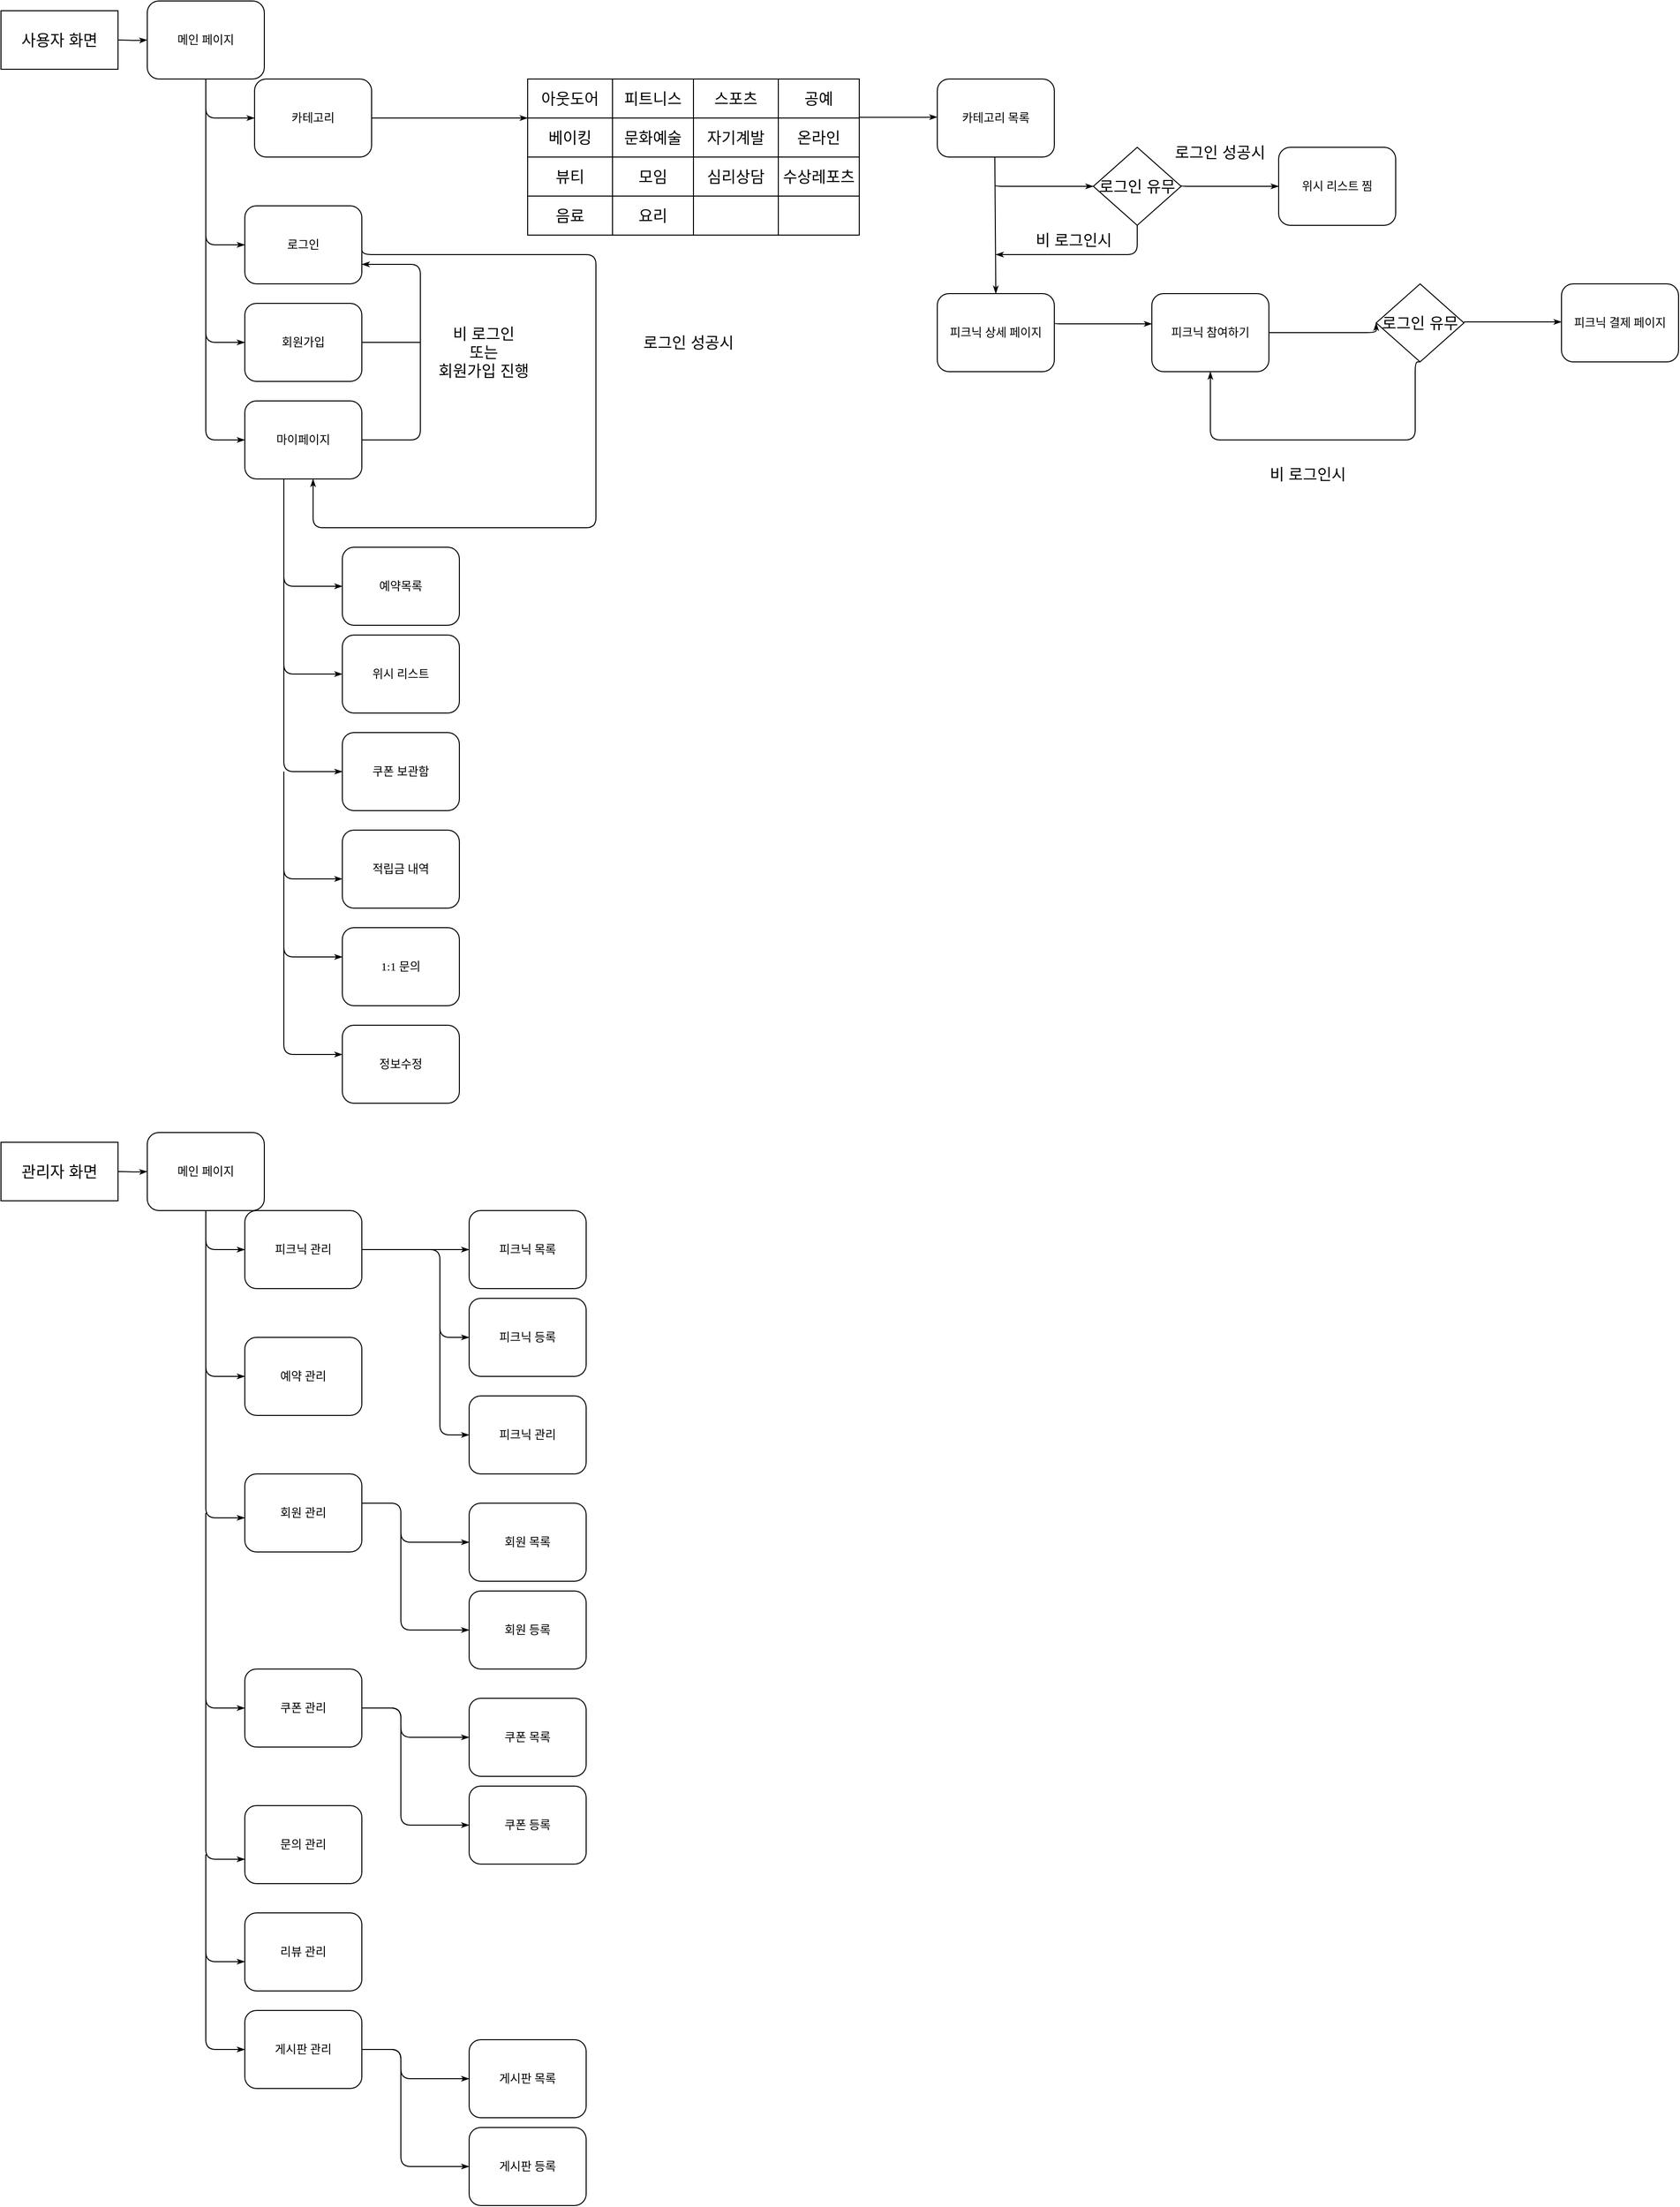 <mxfile version="20.7.4" type="github">
  <diagram name="Page-1" id="8ce9d11a-91a2-4d17-14d8-a56ed91bf033">
    <mxGraphModel dx="4200" dy="2524" grid="1" gridSize="10" guides="1" tooltips="1" connect="1" arrows="1" fold="1" page="1" pageScale="1" pageWidth="1100" pageHeight="850" background="none" math="0" shadow="0">
      <root>
        <mxCell id="0" />
        <mxCell id="1" parent="0" />
        <mxCell id="17ea667e15c223fc-28" style="edgeStyle=orthogonalEdgeStyle;rounded=1;html=1;labelBackgroundColor=none;startArrow=none;startFill=0;startSize=5;endArrow=classicThin;endFill=1;endSize=5;jettySize=auto;orthogonalLoop=1;strokeWidth=1;fontFamily=Verdana;fontSize=8" parent="1" target="17ea667e15c223fc-2" edge="1">
          <mxGeometry relative="1" as="geometry">
            <mxPoint x="150" y="100.0" as="sourcePoint" />
          </mxGeometry>
        </mxCell>
        <mxCell id="17ea667e15c223fc-29" style="edgeStyle=orthogonalEdgeStyle;rounded=1;html=1;labelBackgroundColor=none;startArrow=none;startFill=0;startSize=5;endArrow=classicThin;endFill=1;endSize=5;jettySize=auto;orthogonalLoop=1;strokeWidth=1;fontFamily=Verdana;fontSize=8;entryX=0;entryY=0.5;entryDx=0;entryDy=0;" parent="1" source="17ea667e15c223fc-2" target="4_AV6_FORpatrc1L-18p-110" edge="1">
          <mxGeometry relative="1" as="geometry">
            <mxPoint x="240" y="230" as="targetPoint" />
            <Array as="points">
              <mxPoint x="240" y="180" />
              <mxPoint x="280" y="180" />
            </Array>
          </mxGeometry>
        </mxCell>
        <mxCell id="17ea667e15c223fc-2" value="메인 페이지" style="rounded=1;whiteSpace=wrap;html=1;shadow=0;labelBackgroundColor=none;strokeWidth=1;fontFamily=Verdana;fontSize=12;align=center;" parent="1" vertex="1">
          <mxGeometry x="180" y="60" width="120" height="80" as="geometry" />
        </mxCell>
        <mxCell id="4_AV6_FORpatrc1L-18p-1" value="사용자 화면" style="rounded=0;whiteSpace=wrap;html=1;fontSize=16;" vertex="1" parent="1">
          <mxGeometry x="30" y="70" width="120" height="60" as="geometry" />
        </mxCell>
        <mxCell id="4_AV6_FORpatrc1L-18p-110" value="카테고리" style="rounded=1;whiteSpace=wrap;html=1;shadow=0;labelBackgroundColor=none;strokeWidth=1;fontFamily=Verdana;fontSize=12;align=center;" vertex="1" parent="1">
          <mxGeometry x="290" y="140" width="120" height="80" as="geometry" />
        </mxCell>
        <mxCell id="4_AV6_FORpatrc1L-18p-113" style="edgeStyle=orthogonalEdgeStyle;rounded=1;html=1;labelBackgroundColor=none;startArrow=none;startFill=0;startSize=5;endArrow=classicThin;endFill=1;endSize=5;jettySize=auto;orthogonalLoop=1;strokeWidth=1;fontFamily=Verdana;fontSize=8;entryX=0;entryY=0.5;entryDx=0;entryDy=0;" edge="1" parent="1">
          <mxGeometry relative="1" as="geometry">
            <mxPoint x="240" y="170" as="sourcePoint" />
            <mxPoint x="280" y="310" as="targetPoint" />
            <Array as="points">
              <mxPoint x="240" y="310" />
            </Array>
          </mxGeometry>
        </mxCell>
        <mxCell id="4_AV6_FORpatrc1L-18p-114" value="로그인" style="rounded=1;whiteSpace=wrap;html=1;shadow=0;labelBackgroundColor=none;strokeWidth=1;fontFamily=Verdana;fontSize=12;align=center;" vertex="1" parent="1">
          <mxGeometry x="280" y="270" width="120" height="80" as="geometry" />
        </mxCell>
        <mxCell id="4_AV6_FORpatrc1L-18p-115" style="edgeStyle=orthogonalEdgeStyle;rounded=1;html=1;labelBackgroundColor=none;startArrow=none;startFill=0;startSize=5;endArrow=classicThin;endFill=1;endSize=5;jettySize=auto;orthogonalLoop=1;strokeWidth=1;fontFamily=Verdana;fontSize=8;entryX=0;entryY=0.5;entryDx=0;entryDy=0;" edge="1" parent="1">
          <mxGeometry relative="1" as="geometry">
            <mxPoint x="240" y="300" as="sourcePoint" />
            <mxPoint x="280" y="410" as="targetPoint" />
            <Array as="points">
              <mxPoint x="240" y="410" />
            </Array>
          </mxGeometry>
        </mxCell>
        <mxCell id="4_AV6_FORpatrc1L-18p-116" value="회원가입" style="rounded=1;whiteSpace=wrap;html=1;shadow=0;labelBackgroundColor=none;strokeWidth=1;fontFamily=Verdana;fontSize=12;align=center;" vertex="1" parent="1">
          <mxGeometry x="280" y="370" width="120" height="80" as="geometry" />
        </mxCell>
        <mxCell id="4_AV6_FORpatrc1L-18p-117" style="edgeStyle=orthogonalEdgeStyle;rounded=1;html=1;labelBackgroundColor=none;startArrow=none;startFill=0;startSize=5;endArrow=classicThin;endFill=1;endSize=5;jettySize=auto;orthogonalLoop=1;strokeWidth=1;fontFamily=Verdana;fontSize=8;entryX=0;entryY=0.5;entryDx=0;entryDy=0;" edge="1" parent="1">
          <mxGeometry x="0.467" y="-50" relative="1" as="geometry">
            <mxPoint x="240" y="400" as="sourcePoint" />
            <mxPoint x="280" y="510" as="targetPoint" />
            <Array as="points">
              <mxPoint x="240" y="510" />
            </Array>
            <mxPoint x="-1" as="offset" />
          </mxGeometry>
        </mxCell>
        <mxCell id="4_AV6_FORpatrc1L-18p-118" value="마이페이지" style="rounded=1;whiteSpace=wrap;html=1;shadow=0;labelBackgroundColor=none;strokeWidth=1;fontFamily=Verdana;fontSize=12;align=center;" vertex="1" parent="1">
          <mxGeometry x="280" y="470" width="120" height="80" as="geometry" />
        </mxCell>
        <mxCell id="4_AV6_FORpatrc1L-18p-120" style="edgeStyle=orthogonalEdgeStyle;rounded=1;html=1;labelBackgroundColor=none;startArrow=none;startFill=0;startSize=5;endArrow=classicThin;endFill=1;endSize=5;jettySize=auto;orthogonalLoop=1;strokeWidth=1;fontFamily=Verdana;fontSize=8;exitX=1;exitY=0.5;exitDx=0;exitDy=0;entryX=1;entryY=0.75;entryDx=0;entryDy=0;" edge="1" parent="1" source="4_AV6_FORpatrc1L-18p-118" target="4_AV6_FORpatrc1L-18p-114">
          <mxGeometry x="0.467" y="-50" relative="1" as="geometry">
            <mxPoint x="500" y="450" as="sourcePoint" />
            <mxPoint x="440" y="310" as="targetPoint" />
            <Array as="points">
              <mxPoint x="460" y="510" />
              <mxPoint x="460" y="330" />
            </Array>
            <mxPoint x="-1" as="offset" />
          </mxGeometry>
        </mxCell>
        <mxCell id="4_AV6_FORpatrc1L-18p-121" value="비 로그인&lt;br&gt;또는&lt;br&gt;회원가입 진행" style="text;strokeColor=none;fillColor=none;html=1;align=center;verticalAlign=middle;whiteSpace=wrap;rounded=0;fontSize=16;" vertex="1" parent="1">
          <mxGeometry x="470" y="370" width="110" height="100" as="geometry" />
        </mxCell>
        <mxCell id="4_AV6_FORpatrc1L-18p-123" style="edgeStyle=orthogonalEdgeStyle;rounded=1;html=1;labelBackgroundColor=none;startArrow=none;startFill=0;startSize=5;endArrow=classicThin;endFill=1;endSize=5;jettySize=auto;orthogonalLoop=1;strokeWidth=1;fontFamily=Verdana;fontSize=8;exitX=1;exitY=0.5;exitDx=0;exitDy=0;" edge="1" parent="1" source="4_AV6_FORpatrc1L-18p-114">
          <mxGeometry x="1" y="163" relative="1" as="geometry">
            <mxPoint x="470" y="210" as="sourcePoint" />
            <mxPoint x="350" y="550" as="targetPoint" />
            <Array as="points">
              <mxPoint x="400" y="320" />
              <mxPoint x="640" y="320" />
              <mxPoint x="640" y="600" />
              <mxPoint x="350" y="600" />
            </Array>
            <mxPoint x="160" y="133" as="offset" />
          </mxGeometry>
        </mxCell>
        <mxCell id="4_AV6_FORpatrc1L-18p-124" value="로그인 성공시" style="text;strokeColor=none;fillColor=none;html=1;align=center;verticalAlign=middle;whiteSpace=wrap;rounded=0;fontSize=16;" vertex="1" parent="1">
          <mxGeometry x="680" y="395" width="110" height="30" as="geometry" />
        </mxCell>
        <mxCell id="4_AV6_FORpatrc1L-18p-126" value="" style="endArrow=none;html=1;rounded=0;fontSize=12;startSize=14;endSize=14;sourcePerimeterSpacing=8;targetPerimeterSpacing=8;curved=1;" edge="1" parent="1">
          <mxGeometry width="50" height="50" relative="1" as="geometry">
            <mxPoint x="460" y="410" as="sourcePoint" />
            <mxPoint x="400" y="410" as="targetPoint" />
          </mxGeometry>
        </mxCell>
        <mxCell id="4_AV6_FORpatrc1L-18p-129" style="edgeStyle=orthogonalEdgeStyle;rounded=1;html=1;labelBackgroundColor=none;startArrow=none;startFill=0;startSize=5;endArrow=classicThin;endFill=1;endSize=5;jettySize=auto;orthogonalLoop=1;strokeWidth=1;fontFamily=Verdana;fontSize=8;exitX=1;exitY=0.5;exitDx=0;exitDy=0;entryX=0;entryY=0.5;entryDx=0;entryDy=0;" edge="1" parent="1" source="4_AV6_FORpatrc1L-18p-110">
          <mxGeometry x="1" y="163" relative="1" as="geometry">
            <mxPoint x="410" y="320" as="sourcePoint" />
            <mxPoint x="570" y="180" as="targetPoint" />
            <Array as="points" />
            <mxPoint x="160" y="133" as="offset" />
          </mxGeometry>
        </mxCell>
        <mxCell id="4_AV6_FORpatrc1L-18p-145" value="" style="shape=table;html=1;whiteSpace=wrap;startSize=0;container=1;collapsible=0;childLayout=tableLayout;fontSize=16;" vertex="1" parent="1">
          <mxGeometry x="570" y="140" width="340" height="160" as="geometry" />
        </mxCell>
        <mxCell id="4_AV6_FORpatrc1L-18p-146" value="" style="shape=tableRow;horizontal=0;startSize=0;swimlaneHead=0;swimlaneBody=0;top=0;left=0;bottom=0;right=0;collapsible=0;dropTarget=0;fillColor=none;points=[[0,0.5],[1,0.5]];portConstraint=eastwest;fontSize=16;" vertex="1" parent="4_AV6_FORpatrc1L-18p-145">
          <mxGeometry width="340" height="40" as="geometry" />
        </mxCell>
        <mxCell id="4_AV6_FORpatrc1L-18p-158" value="아웃도어" style="shape=partialRectangle;html=1;whiteSpace=wrap;connectable=0;fillColor=none;top=0;left=0;bottom=0;right=0;overflow=hidden;fontSize=16;" vertex="1" parent="4_AV6_FORpatrc1L-18p-146">
          <mxGeometry width="87" height="40" as="geometry">
            <mxRectangle width="87" height="40" as="alternateBounds" />
          </mxGeometry>
        </mxCell>
        <mxCell id="4_AV6_FORpatrc1L-18p-147" value="피트니스" style="shape=partialRectangle;html=1;whiteSpace=wrap;connectable=0;fillColor=none;top=0;left=0;bottom=0;right=0;overflow=hidden;fontSize=16;" vertex="1" parent="4_AV6_FORpatrc1L-18p-146">
          <mxGeometry x="87" width="83" height="40" as="geometry">
            <mxRectangle width="83" height="40" as="alternateBounds" />
          </mxGeometry>
        </mxCell>
        <mxCell id="4_AV6_FORpatrc1L-18p-148" value="스포츠" style="shape=partialRectangle;html=1;whiteSpace=wrap;connectable=0;fillColor=none;top=0;left=0;bottom=0;right=0;overflow=hidden;fontSize=16;" vertex="1" parent="4_AV6_FORpatrc1L-18p-146">
          <mxGeometry x="170" width="87" height="40" as="geometry">
            <mxRectangle width="87" height="40" as="alternateBounds" />
          </mxGeometry>
        </mxCell>
        <mxCell id="4_AV6_FORpatrc1L-18p-149" value="공예" style="shape=partialRectangle;html=1;whiteSpace=wrap;connectable=0;fillColor=none;top=0;left=0;bottom=0;right=0;overflow=hidden;fontSize=16;" vertex="1" parent="4_AV6_FORpatrc1L-18p-146">
          <mxGeometry x="257" width="83" height="40" as="geometry">
            <mxRectangle width="83" height="40" as="alternateBounds" />
          </mxGeometry>
        </mxCell>
        <mxCell id="4_AV6_FORpatrc1L-18p-150" value="" style="shape=tableRow;horizontal=0;startSize=0;swimlaneHead=0;swimlaneBody=0;top=0;left=0;bottom=0;right=0;collapsible=0;dropTarget=0;fillColor=none;points=[[0,0.5],[1,0.5]];portConstraint=eastwest;fontSize=16;" vertex="1" parent="4_AV6_FORpatrc1L-18p-145">
          <mxGeometry y="40" width="340" height="40" as="geometry" />
        </mxCell>
        <mxCell id="4_AV6_FORpatrc1L-18p-159" value="베이킹" style="shape=partialRectangle;html=1;whiteSpace=wrap;connectable=0;fillColor=none;top=0;left=0;bottom=0;right=0;overflow=hidden;fontSize=16;" vertex="1" parent="4_AV6_FORpatrc1L-18p-150">
          <mxGeometry width="87" height="40" as="geometry">
            <mxRectangle width="87" height="40" as="alternateBounds" />
          </mxGeometry>
        </mxCell>
        <mxCell id="4_AV6_FORpatrc1L-18p-151" value="문화예술" style="shape=partialRectangle;html=1;whiteSpace=wrap;connectable=0;fillColor=none;top=0;left=0;bottom=0;right=0;overflow=hidden;fontSize=16;" vertex="1" parent="4_AV6_FORpatrc1L-18p-150">
          <mxGeometry x="87" width="83" height="40" as="geometry">
            <mxRectangle width="83" height="40" as="alternateBounds" />
          </mxGeometry>
        </mxCell>
        <mxCell id="4_AV6_FORpatrc1L-18p-152" value="자기계발" style="shape=partialRectangle;html=1;whiteSpace=wrap;connectable=0;fillColor=none;top=0;left=0;bottom=0;right=0;overflow=hidden;fontSize=16;" vertex="1" parent="4_AV6_FORpatrc1L-18p-150">
          <mxGeometry x="170" width="87" height="40" as="geometry">
            <mxRectangle width="87" height="40" as="alternateBounds" />
          </mxGeometry>
        </mxCell>
        <mxCell id="4_AV6_FORpatrc1L-18p-153" value="온라인" style="shape=partialRectangle;html=1;whiteSpace=wrap;connectable=0;fillColor=none;top=0;left=0;bottom=0;right=0;overflow=hidden;fontSize=16;" vertex="1" parent="4_AV6_FORpatrc1L-18p-150">
          <mxGeometry x="257" width="83" height="40" as="geometry">
            <mxRectangle width="83" height="40" as="alternateBounds" />
          </mxGeometry>
        </mxCell>
        <mxCell id="4_AV6_FORpatrc1L-18p-161" style="shape=tableRow;horizontal=0;startSize=0;swimlaneHead=0;swimlaneBody=0;top=0;left=0;bottom=0;right=0;collapsible=0;dropTarget=0;fillColor=none;points=[[0,0.5],[1,0.5]];portConstraint=eastwest;fontSize=16;" vertex="1" parent="4_AV6_FORpatrc1L-18p-145">
          <mxGeometry y="80" width="340" height="40" as="geometry" />
        </mxCell>
        <mxCell id="4_AV6_FORpatrc1L-18p-162" value="뷰티" style="shape=partialRectangle;html=1;whiteSpace=wrap;connectable=0;fillColor=none;top=0;left=0;bottom=0;right=0;overflow=hidden;fontSize=16;" vertex="1" parent="4_AV6_FORpatrc1L-18p-161">
          <mxGeometry width="87" height="40" as="geometry">
            <mxRectangle width="87" height="40" as="alternateBounds" />
          </mxGeometry>
        </mxCell>
        <mxCell id="4_AV6_FORpatrc1L-18p-163" value="모임" style="shape=partialRectangle;html=1;whiteSpace=wrap;connectable=0;fillColor=none;top=0;left=0;bottom=0;right=0;overflow=hidden;fontSize=16;" vertex="1" parent="4_AV6_FORpatrc1L-18p-161">
          <mxGeometry x="87" width="83" height="40" as="geometry">
            <mxRectangle width="83" height="40" as="alternateBounds" />
          </mxGeometry>
        </mxCell>
        <mxCell id="4_AV6_FORpatrc1L-18p-164" value="심리상담" style="shape=partialRectangle;html=1;whiteSpace=wrap;connectable=0;fillColor=none;top=0;left=0;bottom=0;right=0;overflow=hidden;fontSize=16;" vertex="1" parent="4_AV6_FORpatrc1L-18p-161">
          <mxGeometry x="170" width="87" height="40" as="geometry">
            <mxRectangle width="87" height="40" as="alternateBounds" />
          </mxGeometry>
        </mxCell>
        <mxCell id="4_AV6_FORpatrc1L-18p-165" value="수상레포츠" style="shape=partialRectangle;html=1;whiteSpace=wrap;connectable=0;fillColor=none;top=0;left=0;bottom=0;right=0;overflow=hidden;fontSize=16;" vertex="1" parent="4_AV6_FORpatrc1L-18p-161">
          <mxGeometry x="257" width="83" height="40" as="geometry">
            <mxRectangle width="83" height="40" as="alternateBounds" />
          </mxGeometry>
        </mxCell>
        <mxCell id="4_AV6_FORpatrc1L-18p-154" value="" style="shape=tableRow;horizontal=0;startSize=0;swimlaneHead=0;swimlaneBody=0;top=0;left=0;bottom=0;right=0;collapsible=0;dropTarget=0;fillColor=none;points=[[0,0.5],[1,0.5]];portConstraint=eastwest;fontSize=16;" vertex="1" parent="4_AV6_FORpatrc1L-18p-145">
          <mxGeometry y="120" width="340" height="40" as="geometry" />
        </mxCell>
        <mxCell id="4_AV6_FORpatrc1L-18p-160" value="" style="shape=partialRectangle;html=1;whiteSpace=wrap;connectable=0;fillColor=none;top=0;left=0;bottom=0;right=0;overflow=hidden;fontSize=16;" vertex="1" parent="4_AV6_FORpatrc1L-18p-154">
          <mxGeometry width="87" height="40" as="geometry">
            <mxRectangle width="87" height="40" as="alternateBounds" />
          </mxGeometry>
        </mxCell>
        <mxCell id="4_AV6_FORpatrc1L-18p-155" value="요리" style="shape=partialRectangle;html=1;whiteSpace=wrap;connectable=0;fillColor=none;top=0;left=0;bottom=0;right=0;overflow=hidden;fontSize=16;" vertex="1" parent="4_AV6_FORpatrc1L-18p-154">
          <mxGeometry x="87" width="83" height="40" as="geometry">
            <mxRectangle width="83" height="40" as="alternateBounds" />
          </mxGeometry>
        </mxCell>
        <mxCell id="4_AV6_FORpatrc1L-18p-156" value="" style="shape=partialRectangle;html=1;whiteSpace=wrap;connectable=0;fillColor=none;top=0;left=0;bottom=0;right=0;overflow=hidden;fontSize=16;" vertex="1" parent="4_AV6_FORpatrc1L-18p-154">
          <mxGeometry x="170" width="87" height="40" as="geometry">
            <mxRectangle width="87" height="40" as="alternateBounds" />
          </mxGeometry>
        </mxCell>
        <mxCell id="4_AV6_FORpatrc1L-18p-157" value="" style="shape=partialRectangle;html=1;whiteSpace=wrap;connectable=0;fillColor=none;top=0;left=0;bottom=0;right=0;overflow=hidden;pointerEvents=1;fontSize=16;" vertex="1" parent="4_AV6_FORpatrc1L-18p-154">
          <mxGeometry x="257" width="83" height="40" as="geometry">
            <mxRectangle width="83" height="40" as="alternateBounds" />
          </mxGeometry>
        </mxCell>
        <mxCell id="4_AV6_FORpatrc1L-18p-166" value="음료" style="shape=partialRectangle;html=1;whiteSpace=wrap;connectable=0;fillColor=none;top=0;left=0;bottom=0;right=0;overflow=hidden;fontSize=16;" vertex="1" parent="1">
          <mxGeometry x="570" y="260" width="87" height="40" as="geometry">
            <mxRectangle width="87" height="40" as="alternateBounds" />
          </mxGeometry>
        </mxCell>
        <mxCell id="4_AV6_FORpatrc1L-18p-167" style="edgeStyle=orthogonalEdgeStyle;rounded=1;html=1;labelBackgroundColor=none;startArrow=none;startFill=0;startSize=5;endArrow=classicThin;endFill=1;endSize=5;jettySize=auto;orthogonalLoop=1;strokeWidth=1;fontFamily=Verdana;fontSize=8;exitX=1;exitY=0.5;exitDx=0;exitDy=0;" edge="1" parent="1">
          <mxGeometry x="1" y="163" relative="1" as="geometry">
            <mxPoint x="910" y="179.29" as="sourcePoint" />
            <mxPoint x="990" y="179" as="targetPoint" />
            <Array as="points">
              <mxPoint x="970" y="179" />
              <mxPoint x="970" y="179" />
            </Array>
            <mxPoint x="160" y="133" as="offset" />
          </mxGeometry>
        </mxCell>
        <mxCell id="4_AV6_FORpatrc1L-18p-168" value="카테고리 목록" style="rounded=1;whiteSpace=wrap;html=1;shadow=0;labelBackgroundColor=none;strokeWidth=1;fontFamily=Verdana;fontSize=12;align=center;" vertex="1" parent="1">
          <mxGeometry x="990" y="140" width="120" height="80" as="geometry" />
        </mxCell>
        <mxCell id="4_AV6_FORpatrc1L-18p-171" style="edgeStyle=orthogonalEdgeStyle;rounded=1;html=1;labelBackgroundColor=none;startArrow=none;startFill=0;startSize=5;endArrow=classicThin;endFill=1;endSize=5;jettySize=auto;orthogonalLoop=1;strokeWidth=1;fontFamily=Verdana;fontSize=8;exitX=1;exitY=0.5;exitDx=0;exitDy=0;entryX=0.5;entryY=0;entryDx=0;entryDy=0;" edge="1" parent="1" target="4_AV6_FORpatrc1L-18p-172">
          <mxGeometry x="1" y="163" relative="1" as="geometry">
            <mxPoint x="1049" y="220.0" as="sourcePoint" />
            <mxPoint x="1049" y="320" as="targetPoint" />
            <Array as="points" />
            <mxPoint x="160" y="133" as="offset" />
          </mxGeometry>
        </mxCell>
        <mxCell id="4_AV6_FORpatrc1L-18p-172" value="피크닉 상세 페이지" style="rounded=1;whiteSpace=wrap;html=1;shadow=0;labelBackgroundColor=none;strokeWidth=1;fontFamily=Verdana;fontSize=12;align=center;" vertex="1" parent="1">
          <mxGeometry x="990" y="360" width="120" height="80" as="geometry" />
        </mxCell>
        <mxCell id="4_AV6_FORpatrc1L-18p-173" style="edgeStyle=orthogonalEdgeStyle;rounded=1;html=1;labelBackgroundColor=none;startArrow=none;startFill=0;startSize=5;endArrow=classicThin;endFill=1;endSize=5;jettySize=auto;orthogonalLoop=1;strokeWidth=1;fontFamily=Verdana;fontSize=8;exitX=1;exitY=0.5;exitDx=0;exitDy=0;" edge="1" parent="1">
          <mxGeometry x="1" y="163" relative="1" as="geometry">
            <mxPoint x="1110" y="390" as="sourcePoint" />
            <mxPoint x="1210" y="391" as="targetPoint" />
            <Array as="points">
              <mxPoint x="1210" y="391" />
              <mxPoint x="1210" y="391" />
            </Array>
            <mxPoint x="160" y="133" as="offset" />
          </mxGeometry>
        </mxCell>
        <mxCell id="4_AV6_FORpatrc1L-18p-174" value="피크닉 참여하기" style="rounded=1;whiteSpace=wrap;html=1;shadow=0;labelBackgroundColor=none;strokeWidth=1;fontFamily=Verdana;fontSize=12;align=center;" vertex="1" parent="1">
          <mxGeometry x="1210" y="360" width="120" height="80" as="geometry" />
        </mxCell>
        <mxCell id="4_AV6_FORpatrc1L-18p-175" value="로그인 유무" style="rhombus;whiteSpace=wrap;html=1;fontSize=16;" vertex="1" parent="1">
          <mxGeometry x="1440" y="350" width="90" height="80" as="geometry" />
        </mxCell>
        <mxCell id="4_AV6_FORpatrc1L-18p-176" style="edgeStyle=orthogonalEdgeStyle;rounded=1;html=1;labelBackgroundColor=none;startArrow=none;startFill=0;startSize=5;endArrow=classicThin;endFill=1;endSize=5;jettySize=auto;orthogonalLoop=1;strokeWidth=1;fontFamily=Verdana;fontSize=8;entryX=0;entryY=0.5;entryDx=0;entryDy=0;" edge="1" parent="1" target="4_AV6_FORpatrc1L-18p-175">
          <mxGeometry x="1" y="163" relative="1" as="geometry">
            <mxPoint x="1330" y="400" as="sourcePoint" />
            <mxPoint x="1430" y="351" as="targetPoint" />
            <Array as="points">
              <mxPoint x="1330" y="400" />
              <mxPoint x="1440" y="400" />
            </Array>
            <mxPoint x="160" y="133" as="offset" />
          </mxGeometry>
        </mxCell>
        <mxCell id="4_AV6_FORpatrc1L-18p-179" style="edgeStyle=orthogonalEdgeStyle;rounded=1;html=1;labelBackgroundColor=none;startArrow=none;startFill=0;startSize=5;endArrow=classicThin;endFill=1;endSize=5;jettySize=auto;orthogonalLoop=1;strokeWidth=1;fontFamily=Verdana;fontSize=8;entryX=0.5;entryY=1;entryDx=0;entryDy=0;exitX=0.5;exitY=1;exitDx=0;exitDy=0;" edge="1" parent="1" source="4_AV6_FORpatrc1L-18p-175" target="4_AV6_FORpatrc1L-18p-174">
          <mxGeometry x="1" y="163" relative="1" as="geometry">
            <mxPoint x="1490" y="430" as="sourcePoint" />
            <mxPoint x="1300" y="481" as="targetPoint" />
            <Array as="points">
              <mxPoint x="1480" y="430" />
              <mxPoint x="1480" y="510" />
              <mxPoint x="1270" y="510" />
            </Array>
            <mxPoint x="160" y="133" as="offset" />
          </mxGeometry>
        </mxCell>
        <mxCell id="4_AV6_FORpatrc1L-18p-180" value="비 로그인시" style="text;strokeColor=none;fillColor=none;html=1;align=center;verticalAlign=middle;whiteSpace=wrap;rounded=0;fontSize=16;" vertex="1" parent="1">
          <mxGeometry x="1310" y="530" width="120" height="30" as="geometry" />
        </mxCell>
        <mxCell id="4_AV6_FORpatrc1L-18p-181" style="edgeStyle=orthogonalEdgeStyle;rounded=1;html=1;labelBackgroundColor=none;startArrow=none;startFill=0;startSize=5;endArrow=classicThin;endFill=1;endSize=5;jettySize=auto;orthogonalLoop=1;strokeWidth=1;fontFamily=Verdana;fontSize=8;entryX=0;entryY=0.5;entryDx=0;entryDy=0;" edge="1" parent="1">
          <mxGeometry x="1" y="163" relative="1" as="geometry">
            <mxPoint x="1530" y="389" as="sourcePoint" />
            <mxPoint x="1630" y="389" as="targetPoint" />
            <Array as="points">
              <mxPoint x="1530" y="389" />
            </Array>
            <mxPoint x="160" y="133" as="offset" />
          </mxGeometry>
        </mxCell>
        <mxCell id="4_AV6_FORpatrc1L-18p-182" style="edgeStyle=orthogonalEdgeStyle;rounded=1;html=1;labelBackgroundColor=none;startArrow=none;startFill=0;startSize=5;endArrow=classicThin;endFill=1;endSize=5;jettySize=auto;orthogonalLoop=1;strokeWidth=1;fontFamily=Verdana;fontSize=8;entryX=0;entryY=0.5;entryDx=0;entryDy=0;" edge="1" parent="1">
          <mxGeometry x="1" y="-314" relative="1" as="geometry">
            <mxPoint x="320" y="550" as="sourcePoint" />
            <mxPoint x="380" y="660" as="targetPoint" />
            <Array as="points">
              <mxPoint x="320" y="550" />
              <mxPoint x="320" y="660" />
            </Array>
            <mxPoint x="50" y="-4" as="offset" />
          </mxGeometry>
        </mxCell>
        <mxCell id="4_AV6_FORpatrc1L-18p-183" value="예약목록" style="rounded=1;whiteSpace=wrap;html=1;shadow=0;labelBackgroundColor=none;strokeWidth=1;fontFamily=Verdana;fontSize=12;align=center;" vertex="1" parent="1">
          <mxGeometry x="380" y="620" width="120" height="80" as="geometry" />
        </mxCell>
        <mxCell id="4_AV6_FORpatrc1L-18p-184" value="위시 리스트" style="rounded=1;whiteSpace=wrap;html=1;shadow=0;labelBackgroundColor=none;strokeWidth=1;fontFamily=Verdana;fontSize=12;align=center;" vertex="1" parent="1">
          <mxGeometry x="380" y="710" width="120" height="80" as="geometry" />
        </mxCell>
        <mxCell id="4_AV6_FORpatrc1L-18p-185" value="쿠폰 보관함" style="rounded=1;whiteSpace=wrap;html=1;shadow=0;labelBackgroundColor=none;strokeWidth=1;fontFamily=Verdana;fontSize=12;align=center;" vertex="1" parent="1">
          <mxGeometry x="380" y="810" width="120" height="80" as="geometry" />
        </mxCell>
        <mxCell id="4_AV6_FORpatrc1L-18p-235" value="1:1 문의" style="rounded=1;whiteSpace=wrap;html=1;shadow=0;labelBackgroundColor=none;strokeWidth=1;fontFamily=Verdana;fontSize=12;align=center;" vertex="1" parent="1">
          <mxGeometry x="380" y="1010" width="120" height="80" as="geometry" />
        </mxCell>
        <mxCell id="4_AV6_FORpatrc1L-18p-236" value="적립금 내역" style="rounded=1;whiteSpace=wrap;html=1;shadow=0;labelBackgroundColor=none;strokeWidth=1;fontFamily=Verdana;fontSize=12;align=center;" vertex="1" parent="1">
          <mxGeometry x="380" y="910" width="120" height="80" as="geometry" />
        </mxCell>
        <mxCell id="4_AV6_FORpatrc1L-18p-237" value="정보수정" style="rounded=1;whiteSpace=wrap;html=1;shadow=0;labelBackgroundColor=none;strokeWidth=1;fontFamily=Verdana;fontSize=12;align=center;" vertex="1" parent="1">
          <mxGeometry x="380" y="1110" width="120" height="80" as="geometry" />
        </mxCell>
        <mxCell id="4_AV6_FORpatrc1L-18p-238" style="edgeStyle=orthogonalEdgeStyle;rounded=1;html=1;labelBackgroundColor=none;startArrow=none;startFill=0;startSize=5;endArrow=classicThin;endFill=1;endSize=5;jettySize=auto;orthogonalLoop=1;strokeWidth=1;fontFamily=Verdana;fontSize=8;entryX=0;entryY=0.5;entryDx=0;entryDy=0;" edge="1" parent="1">
          <mxGeometry x="1" y="-314" relative="1" as="geometry">
            <mxPoint x="320" y="640" as="sourcePoint" />
            <mxPoint x="380" y="750" as="targetPoint" />
            <Array as="points">
              <mxPoint x="320" y="640" />
              <mxPoint x="320" y="750" />
            </Array>
            <mxPoint x="50" y="-4" as="offset" />
          </mxGeometry>
        </mxCell>
        <mxCell id="4_AV6_FORpatrc1L-18p-239" style="edgeStyle=orthogonalEdgeStyle;rounded=1;html=1;labelBackgroundColor=none;startArrow=none;startFill=0;startSize=5;endArrow=classicThin;endFill=1;endSize=5;jettySize=auto;orthogonalLoop=1;strokeWidth=1;fontFamily=Verdana;fontSize=8;entryX=0;entryY=0.5;entryDx=0;entryDy=0;" edge="1" parent="1">
          <mxGeometry x="1" y="-314" relative="1" as="geometry">
            <mxPoint x="320" y="740" as="sourcePoint" />
            <mxPoint x="380" y="850" as="targetPoint" />
            <Array as="points">
              <mxPoint x="320" y="740" />
              <mxPoint x="320" y="850" />
            </Array>
            <mxPoint x="50" y="-4" as="offset" />
          </mxGeometry>
        </mxCell>
        <mxCell id="4_AV6_FORpatrc1L-18p-240" style="edgeStyle=orthogonalEdgeStyle;rounded=1;html=1;labelBackgroundColor=none;startArrow=none;startFill=0;startSize=5;endArrow=classicThin;endFill=1;endSize=5;jettySize=auto;orthogonalLoop=1;strokeWidth=1;fontFamily=Verdana;fontSize=8;entryX=0;entryY=0.5;entryDx=0;entryDy=0;" edge="1" parent="1">
          <mxGeometry x="1" y="-314" relative="1" as="geometry">
            <mxPoint x="320" y="850" as="sourcePoint" />
            <mxPoint x="380" y="960" as="targetPoint" />
            <Array as="points">
              <mxPoint x="320" y="850" />
              <mxPoint x="320" y="960" />
            </Array>
            <mxPoint x="50" y="-4" as="offset" />
          </mxGeometry>
        </mxCell>
        <mxCell id="4_AV6_FORpatrc1L-18p-241" style="edgeStyle=orthogonalEdgeStyle;rounded=1;html=1;labelBackgroundColor=none;startArrow=none;startFill=0;startSize=5;endArrow=classicThin;endFill=1;endSize=5;jettySize=auto;orthogonalLoop=1;strokeWidth=1;fontFamily=Verdana;fontSize=8;entryX=0;entryY=0.5;entryDx=0;entryDy=0;" edge="1" parent="1">
          <mxGeometry x="1" y="-314" relative="1" as="geometry">
            <mxPoint x="320" y="930" as="sourcePoint" />
            <mxPoint x="380" y="1040" as="targetPoint" />
            <Array as="points">
              <mxPoint x="320" y="930" />
              <mxPoint x="320" y="1040" />
            </Array>
            <mxPoint x="50" y="-4" as="offset" />
          </mxGeometry>
        </mxCell>
        <mxCell id="4_AV6_FORpatrc1L-18p-242" style="edgeStyle=orthogonalEdgeStyle;rounded=1;html=1;labelBackgroundColor=none;startArrow=none;startFill=0;startSize=5;endArrow=classicThin;endFill=1;endSize=5;jettySize=auto;orthogonalLoop=1;strokeWidth=1;fontFamily=Verdana;fontSize=8;entryX=0;entryY=0.5;entryDx=0;entryDy=0;" edge="1" parent="1">
          <mxGeometry x="1" y="-314" relative="1" as="geometry">
            <mxPoint x="320" y="1030" as="sourcePoint" />
            <mxPoint x="380" y="1140" as="targetPoint" />
            <Array as="points">
              <mxPoint x="320" y="1030" />
              <mxPoint x="320" y="1140" />
            </Array>
            <mxPoint x="50" y="-4" as="offset" />
          </mxGeometry>
        </mxCell>
        <mxCell id="4_AV6_FORpatrc1L-18p-243" value="피크닉 결제 페이지" style="rounded=1;whiteSpace=wrap;html=1;shadow=0;labelBackgroundColor=none;strokeWidth=1;fontFamily=Verdana;fontSize=12;align=center;" vertex="1" parent="1">
          <mxGeometry x="1630" y="350" width="120" height="80" as="geometry" />
        </mxCell>
        <mxCell id="4_AV6_FORpatrc1L-18p-244" style="edgeStyle=orthogonalEdgeStyle;rounded=1;html=1;labelBackgroundColor=none;startArrow=none;startFill=0;startSize=5;endArrow=classicThin;endFill=1;endSize=5;jettySize=auto;orthogonalLoop=1;strokeWidth=1;fontFamily=Verdana;fontSize=8;exitX=1;exitY=0.5;exitDx=0;exitDy=0;" edge="1" parent="1">
          <mxGeometry x="1" y="163" relative="1" as="geometry">
            <mxPoint x="1050" y="249" as="sourcePoint" />
            <mxPoint x="1150" y="250" as="targetPoint" />
            <Array as="points">
              <mxPoint x="1150" y="250" />
              <mxPoint x="1150" y="250" />
            </Array>
            <mxPoint x="160" y="133" as="offset" />
          </mxGeometry>
        </mxCell>
        <mxCell id="4_AV6_FORpatrc1L-18p-246" value="위시 리스트 찜" style="rounded=1;whiteSpace=wrap;html=1;shadow=0;labelBackgroundColor=none;strokeWidth=1;fontFamily=Verdana;fontSize=12;align=center;" vertex="1" parent="1">
          <mxGeometry x="1340" y="210" width="120" height="80" as="geometry" />
        </mxCell>
        <mxCell id="4_AV6_FORpatrc1L-18p-247" value="로그인 유무" style="rhombus;whiteSpace=wrap;html=1;fontSize=16;" vertex="1" parent="1">
          <mxGeometry x="1150" y="210" width="90" height="80" as="geometry" />
        </mxCell>
        <mxCell id="4_AV6_FORpatrc1L-18p-248" style="edgeStyle=orthogonalEdgeStyle;rounded=1;html=1;labelBackgroundColor=none;startArrow=none;startFill=0;startSize=5;endArrow=classicThin;endFill=1;endSize=5;jettySize=auto;orthogonalLoop=1;strokeWidth=1;fontFamily=Verdana;fontSize=8;exitX=1;exitY=0.5;exitDx=0;exitDy=0;" edge="1" parent="1">
          <mxGeometry x="1" y="163" relative="1" as="geometry">
            <mxPoint x="1240" y="249" as="sourcePoint" />
            <mxPoint x="1340" y="250" as="targetPoint" />
            <Array as="points">
              <mxPoint x="1340" y="250" />
              <mxPoint x="1340" y="250" />
            </Array>
            <mxPoint x="160" y="133" as="offset" />
          </mxGeometry>
        </mxCell>
        <mxCell id="4_AV6_FORpatrc1L-18p-250" style="edgeStyle=orthogonalEdgeStyle;rounded=1;html=1;labelBackgroundColor=none;startArrow=none;startFill=0;startSize=5;endArrow=classicThin;endFill=1;endSize=5;jettySize=auto;orthogonalLoop=1;strokeWidth=1;fontFamily=Verdana;fontSize=8;exitX=0.5;exitY=1;exitDx=0;exitDy=0;" edge="1" parent="1" source="4_AV6_FORpatrc1L-18p-247">
          <mxGeometry x="1" y="163" relative="1" as="geometry">
            <mxPoint x="1195" y="311" as="sourcePoint" />
            <mxPoint x="1050" y="320" as="targetPoint" />
            <Array as="points">
              <mxPoint x="1195" y="320" />
            </Array>
            <mxPoint x="160" y="133" as="offset" />
          </mxGeometry>
        </mxCell>
        <mxCell id="4_AV6_FORpatrc1L-18p-251" value="비 로그인시" style="text;strokeColor=none;fillColor=none;html=1;align=center;verticalAlign=middle;whiteSpace=wrap;rounded=0;fontSize=16;" vertex="1" parent="1">
          <mxGeometry x="1070" y="290" width="120" height="30" as="geometry" />
        </mxCell>
        <mxCell id="4_AV6_FORpatrc1L-18p-255" value="로그인 성공시" style="text;strokeColor=none;fillColor=none;html=1;align=center;verticalAlign=middle;whiteSpace=wrap;rounded=0;fontSize=16;" vertex="1" parent="1">
          <mxGeometry x="1220" y="200" width="120" height="30" as="geometry" />
        </mxCell>
        <mxCell id="4_AV6_FORpatrc1L-18p-326" style="edgeStyle=orthogonalEdgeStyle;rounded=1;html=1;labelBackgroundColor=none;startArrow=none;startFill=0;startSize=5;endArrow=classicThin;endFill=1;endSize=5;jettySize=auto;orthogonalLoop=1;strokeWidth=1;fontFamily=Verdana;fontSize=8" edge="1" parent="1" target="4_AV6_FORpatrc1L-18p-328">
          <mxGeometry relative="1" as="geometry">
            <mxPoint x="150" y="1260" as="sourcePoint" />
          </mxGeometry>
        </mxCell>
        <mxCell id="4_AV6_FORpatrc1L-18p-327" style="edgeStyle=orthogonalEdgeStyle;rounded=1;html=1;labelBackgroundColor=none;startArrow=none;startFill=0;startSize=5;endArrow=classicThin;endFill=1;endSize=5;jettySize=auto;orthogonalLoop=1;strokeWidth=1;fontFamily=Verdana;fontSize=8;entryX=0;entryY=0.5;entryDx=0;entryDy=0;" edge="1" parent="1" source="4_AV6_FORpatrc1L-18p-328" target="4_AV6_FORpatrc1L-18p-330">
          <mxGeometry relative="1" as="geometry">
            <mxPoint x="240" y="1390" as="targetPoint" />
            <Array as="points">
              <mxPoint x="240" y="1340" />
              <mxPoint x="280" y="1340" />
            </Array>
          </mxGeometry>
        </mxCell>
        <mxCell id="4_AV6_FORpatrc1L-18p-328" value="메인 페이지" style="rounded=1;whiteSpace=wrap;html=1;shadow=0;labelBackgroundColor=none;strokeWidth=1;fontFamily=Verdana;fontSize=12;align=center;" vertex="1" parent="1">
          <mxGeometry x="180" y="1220" width="120" height="80" as="geometry" />
        </mxCell>
        <mxCell id="4_AV6_FORpatrc1L-18p-329" value="관리자 화면" style="rounded=0;whiteSpace=wrap;html=1;fontSize=16;" vertex="1" parent="1">
          <mxGeometry x="30" y="1230" width="120" height="60" as="geometry" />
        </mxCell>
        <mxCell id="4_AV6_FORpatrc1L-18p-330" value="피크닉 관리" style="rounded=1;whiteSpace=wrap;html=1;shadow=0;labelBackgroundColor=none;strokeWidth=1;fontFamily=Verdana;fontSize=12;align=center;" vertex="1" parent="1">
          <mxGeometry x="280" y="1300" width="120" height="80" as="geometry" />
        </mxCell>
        <mxCell id="4_AV6_FORpatrc1L-18p-331" style="edgeStyle=orthogonalEdgeStyle;rounded=1;html=1;labelBackgroundColor=none;startArrow=none;startFill=0;startSize=5;endArrow=classicThin;endFill=1;endSize=5;jettySize=auto;orthogonalLoop=1;strokeWidth=1;fontFamily=Verdana;fontSize=8;entryX=0;entryY=0.5;entryDx=0;entryDy=0;" edge="1" parent="1">
          <mxGeometry relative="1" as="geometry">
            <mxPoint x="240" y="1330" as="sourcePoint" />
            <mxPoint x="280" y="1470" as="targetPoint" />
            <Array as="points">
              <mxPoint x="240" y="1470" />
            </Array>
          </mxGeometry>
        </mxCell>
        <mxCell id="4_AV6_FORpatrc1L-18p-332" value="예약 관리" style="rounded=1;whiteSpace=wrap;html=1;shadow=0;labelBackgroundColor=none;strokeWidth=1;fontFamily=Verdana;fontSize=12;align=center;" vertex="1" parent="1">
          <mxGeometry x="280" y="1430" width="120" height="80" as="geometry" />
        </mxCell>
        <mxCell id="4_AV6_FORpatrc1L-18p-333" style="edgeStyle=orthogonalEdgeStyle;rounded=1;html=1;labelBackgroundColor=none;startArrow=none;startFill=0;startSize=5;endArrow=classicThin;endFill=1;endSize=5;jettySize=auto;orthogonalLoop=1;strokeWidth=1;fontFamily=Verdana;fontSize=8;entryX=0;entryY=0.5;entryDx=0;entryDy=0;" edge="1" parent="1">
          <mxGeometry relative="1" as="geometry">
            <mxPoint x="240" y="1460" as="sourcePoint" />
            <mxPoint x="280" y="1615" as="targetPoint" />
            <Array as="points">
              <mxPoint x="240" y="1615" />
            </Array>
          </mxGeometry>
        </mxCell>
        <mxCell id="4_AV6_FORpatrc1L-18p-334" value="회원 관리" style="rounded=1;whiteSpace=wrap;html=1;shadow=0;labelBackgroundColor=none;strokeWidth=1;fontFamily=Verdana;fontSize=12;align=center;" vertex="1" parent="1">
          <mxGeometry x="280" y="1570" width="120" height="80" as="geometry" />
        </mxCell>
        <mxCell id="4_AV6_FORpatrc1L-18p-335" style="edgeStyle=orthogonalEdgeStyle;rounded=1;html=1;labelBackgroundColor=none;startArrow=none;startFill=0;startSize=5;endArrow=classicThin;endFill=1;endSize=5;jettySize=auto;orthogonalLoop=1;strokeWidth=1;fontFamily=Verdana;fontSize=8;entryX=0;entryY=0.5;entryDx=0;entryDy=0;" edge="1" parent="1" target="4_AV6_FORpatrc1L-18p-336">
          <mxGeometry x="0.467" y="-50" relative="1" as="geometry">
            <mxPoint x="240" y="1610" as="sourcePoint" />
            <mxPoint x="280" y="1840" as="targetPoint" />
            <Array as="points">
              <mxPoint x="240" y="1810" />
            </Array>
            <mxPoint x="-1" as="offset" />
          </mxGeometry>
        </mxCell>
        <mxCell id="4_AV6_FORpatrc1L-18p-336" value="쿠폰 관리" style="rounded=1;whiteSpace=wrap;html=1;shadow=0;labelBackgroundColor=none;strokeWidth=1;fontFamily=Verdana;fontSize=12;align=center;" vertex="1" parent="1">
          <mxGeometry x="280" y="1770" width="120" height="80" as="geometry" />
        </mxCell>
        <mxCell id="4_AV6_FORpatrc1L-18p-342" style="edgeStyle=orthogonalEdgeStyle;rounded=1;html=1;labelBackgroundColor=none;startArrow=none;startFill=0;startSize=5;endArrow=classicThin;endFill=1;endSize=5;jettySize=auto;orthogonalLoop=1;strokeWidth=1;fontFamily=Verdana;fontSize=8;exitX=1;exitY=0.5;exitDx=0;exitDy=0;" edge="1" parent="1" source="4_AV6_FORpatrc1L-18p-330">
          <mxGeometry x="1" y="163" relative="1" as="geometry">
            <mxPoint x="410" y="1480" as="sourcePoint" />
            <mxPoint x="510" y="1340" as="targetPoint" />
            <Array as="points" />
            <mxPoint x="160" y="133" as="offset" />
          </mxGeometry>
        </mxCell>
        <mxCell id="4_AV6_FORpatrc1L-18p-396" value="피크닉 목록" style="rounded=1;whiteSpace=wrap;html=1;shadow=0;labelBackgroundColor=none;strokeWidth=1;fontFamily=Verdana;fontSize=12;align=center;" vertex="1" parent="1">
          <mxGeometry x="510" y="1300" width="120" height="80" as="geometry" />
        </mxCell>
        <mxCell id="4_AV6_FORpatrc1L-18p-407" style="edgeStyle=orthogonalEdgeStyle;rounded=1;html=1;labelBackgroundColor=none;startArrow=none;startFill=0;startSize=5;endArrow=classicThin;endFill=1;endSize=5;jettySize=auto;orthogonalLoop=1;strokeWidth=1;fontFamily=Verdana;fontSize=8;entryX=0;entryY=0.5;entryDx=0;entryDy=0;" edge="1" parent="1">
          <mxGeometry x="0.467" y="-50" relative="1" as="geometry">
            <mxPoint x="240" y="1800" as="sourcePoint" />
            <mxPoint x="280" y="1965" as="targetPoint" />
            <Array as="points">
              <mxPoint x="240" y="1965" />
            </Array>
            <mxPoint x="-1" as="offset" />
          </mxGeometry>
        </mxCell>
        <mxCell id="4_AV6_FORpatrc1L-18p-408" style="edgeStyle=orthogonalEdgeStyle;rounded=1;html=1;labelBackgroundColor=none;startArrow=none;startFill=0;startSize=5;endArrow=classicThin;endFill=1;endSize=5;jettySize=auto;orthogonalLoop=1;strokeWidth=1;fontFamily=Verdana;fontSize=8;entryX=0;entryY=0.5;entryDx=0;entryDy=0;" edge="1" parent="1">
          <mxGeometry x="0.467" y="-50" relative="1" as="geometry">
            <mxPoint x="240" y="1960" as="sourcePoint" />
            <mxPoint x="280" y="2070" as="targetPoint" />
            <Array as="points">
              <mxPoint x="240" y="2070" />
            </Array>
            <mxPoint x="-1" as="offset" />
          </mxGeometry>
        </mxCell>
        <mxCell id="4_AV6_FORpatrc1L-18p-409" value="문의 관리" style="rounded=1;whiteSpace=wrap;html=1;shadow=0;labelBackgroundColor=none;strokeWidth=1;fontFamily=Verdana;fontSize=12;align=center;" vertex="1" parent="1">
          <mxGeometry x="280" y="1910" width="120" height="80" as="geometry" />
        </mxCell>
        <mxCell id="4_AV6_FORpatrc1L-18p-410" value="리뷰 관리" style="rounded=1;whiteSpace=wrap;html=1;shadow=0;labelBackgroundColor=none;strokeWidth=1;fontFamily=Verdana;fontSize=12;align=center;" vertex="1" parent="1">
          <mxGeometry x="280" y="2020" width="120" height="80" as="geometry" />
        </mxCell>
        <mxCell id="4_AV6_FORpatrc1L-18p-411" value="게시판 관리" style="rounded=1;whiteSpace=wrap;html=1;shadow=0;labelBackgroundColor=none;strokeWidth=1;fontFamily=Verdana;fontSize=12;align=center;" vertex="1" parent="1">
          <mxGeometry x="280" y="2120" width="120" height="80" as="geometry" />
        </mxCell>
        <mxCell id="4_AV6_FORpatrc1L-18p-412" style="edgeStyle=orthogonalEdgeStyle;rounded=1;html=1;labelBackgroundColor=none;startArrow=none;startFill=0;startSize=5;endArrow=classicThin;endFill=1;endSize=5;jettySize=auto;orthogonalLoop=1;strokeWidth=1;fontFamily=Verdana;fontSize=8;entryX=0;entryY=0.5;entryDx=0;entryDy=0;" edge="1" parent="1">
          <mxGeometry x="0.467" y="-50" relative="1" as="geometry">
            <mxPoint x="240" y="2050" as="sourcePoint" />
            <mxPoint x="280" y="2160" as="targetPoint" />
            <Array as="points">
              <mxPoint x="240" y="2160" />
            </Array>
            <mxPoint x="-1" as="offset" />
          </mxGeometry>
        </mxCell>
        <mxCell id="4_AV6_FORpatrc1L-18p-413" value="피크닉 등록" style="rounded=1;whiteSpace=wrap;html=1;shadow=0;labelBackgroundColor=none;strokeWidth=1;fontFamily=Verdana;fontSize=12;align=center;" vertex="1" parent="1">
          <mxGeometry x="510" y="1390" width="120" height="80" as="geometry" />
        </mxCell>
        <mxCell id="4_AV6_FORpatrc1L-18p-414" style="edgeStyle=orthogonalEdgeStyle;rounded=1;html=1;labelBackgroundColor=none;startArrow=none;startFill=0;startSize=5;endArrow=classicThin;endFill=1;endSize=5;jettySize=auto;orthogonalLoop=1;strokeWidth=1;fontFamily=Verdana;fontSize=8;entryX=0;entryY=0.5;entryDx=0;entryDy=0;" edge="1" parent="1" target="4_AV6_FORpatrc1L-18p-413">
          <mxGeometry x="1" y="163" relative="1" as="geometry">
            <mxPoint x="450" y="1340" as="sourcePoint" />
            <mxPoint x="520" y="1350" as="targetPoint" />
            <Array as="points">
              <mxPoint x="480" y="1340" />
              <mxPoint x="480" y="1430" />
            </Array>
            <mxPoint x="160" y="133" as="offset" />
          </mxGeometry>
        </mxCell>
        <mxCell id="4_AV6_FORpatrc1L-18p-415" value="피크닉 관리" style="rounded=1;whiteSpace=wrap;html=1;shadow=0;labelBackgroundColor=none;strokeWidth=1;fontFamily=Verdana;fontSize=12;align=center;" vertex="1" parent="1">
          <mxGeometry x="510" y="1490" width="120" height="80" as="geometry" />
        </mxCell>
        <mxCell id="4_AV6_FORpatrc1L-18p-416" style="edgeStyle=orthogonalEdgeStyle;rounded=1;html=1;labelBackgroundColor=none;startArrow=none;startFill=0;startSize=5;endArrow=classicThin;endFill=1;endSize=5;jettySize=auto;orthogonalLoop=1;strokeWidth=1;fontFamily=Verdana;fontSize=8;entryX=0;entryY=0.5;entryDx=0;entryDy=0;" edge="1" parent="1" target="4_AV6_FORpatrc1L-18p-415">
          <mxGeometry x="1" y="163" relative="1" as="geometry">
            <mxPoint x="480" y="1420" as="sourcePoint" />
            <mxPoint x="540" y="1550" as="targetPoint" />
            <Array as="points">
              <mxPoint x="480" y="1530" />
            </Array>
            <mxPoint x="160" y="133" as="offset" />
          </mxGeometry>
        </mxCell>
        <mxCell id="4_AV6_FORpatrc1L-18p-417" value="회원 목록" style="rounded=1;whiteSpace=wrap;html=1;shadow=0;labelBackgroundColor=none;strokeWidth=1;fontFamily=Verdana;fontSize=12;align=center;" vertex="1" parent="1">
          <mxGeometry x="510" y="1600" width="120" height="80" as="geometry" />
        </mxCell>
        <mxCell id="4_AV6_FORpatrc1L-18p-418" style="edgeStyle=orthogonalEdgeStyle;rounded=1;html=1;labelBackgroundColor=none;startArrow=none;startFill=0;startSize=5;endArrow=classicThin;endFill=1;endSize=5;jettySize=auto;orthogonalLoop=1;strokeWidth=1;fontFamily=Verdana;fontSize=8;entryX=0;entryY=0.5;entryDx=0;entryDy=0;" edge="1" parent="1" target="4_AV6_FORpatrc1L-18p-417">
          <mxGeometry x="1" y="163" relative="1" as="geometry">
            <mxPoint x="400" y="1600" as="sourcePoint" />
            <mxPoint x="480" y="1640" as="targetPoint" />
            <Array as="points">
              <mxPoint x="440" y="1600" />
              <mxPoint x="440" y="1640" />
            </Array>
            <mxPoint x="160" y="133" as="offset" />
          </mxGeometry>
        </mxCell>
        <mxCell id="4_AV6_FORpatrc1L-18p-419" value="회원 등록" style="rounded=1;whiteSpace=wrap;html=1;shadow=0;labelBackgroundColor=none;strokeWidth=1;fontFamily=Verdana;fontSize=12;align=center;" vertex="1" parent="1">
          <mxGeometry x="510" y="1690" width="120" height="80" as="geometry" />
        </mxCell>
        <mxCell id="4_AV6_FORpatrc1L-18p-420" style="edgeStyle=orthogonalEdgeStyle;rounded=1;html=1;labelBackgroundColor=none;startArrow=none;startFill=0;startSize=5;endArrow=classicThin;endFill=1;endSize=5;jettySize=auto;orthogonalLoop=1;strokeWidth=1;fontFamily=Verdana;fontSize=8;entryX=0;entryY=0.5;entryDx=0;entryDy=0;" edge="1" parent="1">
          <mxGeometry x="1" y="163" relative="1" as="geometry">
            <mxPoint x="440" y="1620" as="sourcePoint" />
            <mxPoint x="510" y="1730" as="targetPoint" />
            <Array as="points">
              <mxPoint x="440" y="1690" />
              <mxPoint x="440" y="1730" />
            </Array>
            <mxPoint x="160" y="133" as="offset" />
          </mxGeometry>
        </mxCell>
        <mxCell id="4_AV6_FORpatrc1L-18p-421" value="쿠폰 목록" style="rounded=1;whiteSpace=wrap;html=1;shadow=0;labelBackgroundColor=none;strokeWidth=1;fontFamily=Verdana;fontSize=12;align=center;" vertex="1" parent="1">
          <mxGeometry x="510" y="1800" width="120" height="80" as="geometry" />
        </mxCell>
        <mxCell id="4_AV6_FORpatrc1L-18p-422" value="쿠폰 등록" style="rounded=1;whiteSpace=wrap;html=1;shadow=0;labelBackgroundColor=none;strokeWidth=1;fontFamily=Verdana;fontSize=12;align=center;" vertex="1" parent="1">
          <mxGeometry x="510" y="1890" width="120" height="80" as="geometry" />
        </mxCell>
        <mxCell id="4_AV6_FORpatrc1L-18p-423" style="edgeStyle=orthogonalEdgeStyle;rounded=1;html=1;labelBackgroundColor=none;startArrow=none;startFill=0;startSize=5;endArrow=classicThin;endFill=1;endSize=5;jettySize=auto;orthogonalLoop=1;strokeWidth=1;fontFamily=Verdana;fontSize=8;" edge="1" parent="1">
          <mxGeometry x="1" y="163" relative="1" as="geometry">
            <mxPoint x="400" y="1810" as="sourcePoint" />
            <mxPoint x="510" y="1930" as="targetPoint" />
            <Array as="points">
              <mxPoint x="440" y="1810" />
              <mxPoint x="440" y="1930" />
              <mxPoint x="510" y="1930" />
            </Array>
            <mxPoint x="160" y="133" as="offset" />
          </mxGeometry>
        </mxCell>
        <mxCell id="4_AV6_FORpatrc1L-18p-426" style="edgeStyle=orthogonalEdgeStyle;rounded=1;html=1;labelBackgroundColor=none;startArrow=none;startFill=0;startSize=5;endArrow=classicThin;endFill=1;endSize=5;jettySize=auto;orthogonalLoop=1;strokeWidth=1;fontFamily=Verdana;fontSize=8;entryX=0;entryY=0.5;entryDx=0;entryDy=0;" edge="1" parent="1" target="4_AV6_FORpatrc1L-18p-421">
          <mxGeometry x="1" y="163" relative="1" as="geometry">
            <mxPoint x="400" y="1810" as="sourcePoint" />
            <mxPoint x="510" y="1850" as="targetPoint" />
            <Array as="points">
              <mxPoint x="440" y="1810" />
              <mxPoint x="440" y="1840" />
            </Array>
            <mxPoint x="160" y="133" as="offset" />
          </mxGeometry>
        </mxCell>
        <mxCell id="4_AV6_FORpatrc1L-18p-429" style="edgeStyle=orthogonalEdgeStyle;rounded=1;html=1;labelBackgroundColor=none;startArrow=none;startFill=0;startSize=5;endArrow=classicThin;endFill=1;endSize=5;jettySize=auto;orthogonalLoop=1;strokeWidth=1;fontFamily=Verdana;fontSize=8;" edge="1" parent="1">
          <mxGeometry x="1" y="163" relative="1" as="geometry">
            <mxPoint x="400" y="2160" as="sourcePoint" />
            <mxPoint x="510" y="2280" as="targetPoint" />
            <Array as="points">
              <mxPoint x="440" y="2160" />
              <mxPoint x="440" y="2280" />
              <mxPoint x="510" y="2280" />
            </Array>
            <mxPoint x="160" y="133" as="offset" />
          </mxGeometry>
        </mxCell>
        <mxCell id="4_AV6_FORpatrc1L-18p-430" style="edgeStyle=orthogonalEdgeStyle;rounded=1;html=1;labelBackgroundColor=none;startArrow=none;startFill=0;startSize=5;endArrow=classicThin;endFill=1;endSize=5;jettySize=auto;orthogonalLoop=1;strokeWidth=1;fontFamily=Verdana;fontSize=8;entryX=0;entryY=0.5;entryDx=0;entryDy=0;" edge="1" parent="1">
          <mxGeometry x="1" y="163" relative="1" as="geometry">
            <mxPoint x="400" y="2160" as="sourcePoint" />
            <mxPoint x="510" y="2190" as="targetPoint" />
            <Array as="points">
              <mxPoint x="440" y="2160" />
              <mxPoint x="440" y="2190" />
            </Array>
            <mxPoint x="160" y="133" as="offset" />
          </mxGeometry>
        </mxCell>
        <mxCell id="4_AV6_FORpatrc1L-18p-431" value="게시판 등록" style="rounded=1;whiteSpace=wrap;html=1;shadow=0;labelBackgroundColor=none;strokeWidth=1;fontFamily=Verdana;fontSize=12;align=center;" vertex="1" parent="1">
          <mxGeometry x="510" y="2240" width="120" height="80" as="geometry" />
        </mxCell>
        <mxCell id="4_AV6_FORpatrc1L-18p-432" value="게시판 목록" style="rounded=1;whiteSpace=wrap;html=1;shadow=0;labelBackgroundColor=none;strokeWidth=1;fontFamily=Verdana;fontSize=12;align=center;" vertex="1" parent="1">
          <mxGeometry x="510" y="2150" width="120" height="80" as="geometry" />
        </mxCell>
      </root>
    </mxGraphModel>
  </diagram>
</mxfile>
